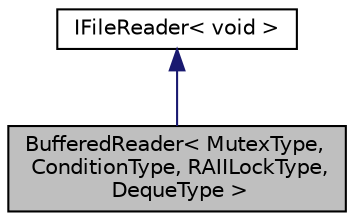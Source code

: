 digraph "BufferedReader&lt; MutexType, ConditionType, RAIILockType, DequeType &gt;"
{
 // LATEX_PDF_SIZE
  edge [fontname="Helvetica",fontsize="10",labelfontname="Helvetica",labelfontsize="10"];
  node [fontname="Helvetica",fontsize="10",shape=record];
  Node1 [label="BufferedReader\< MutexType,\l ConditionType, RAIILockType,\l DequeType \>",height=0.2,width=0.4,color="black", fillcolor="grey75", style="filled", fontcolor="black",tooltip=" "];
  Node2 -> Node1 [dir="back",color="midnightblue",fontsize="10",style="solid",fontname="Helvetica"];
  Node2 [label="IFileReader\< void \>",height=0.2,width=0.4,color="black", fillcolor="white", style="filled",URL="$classIFileReader.html",tooltip=" "];
}
